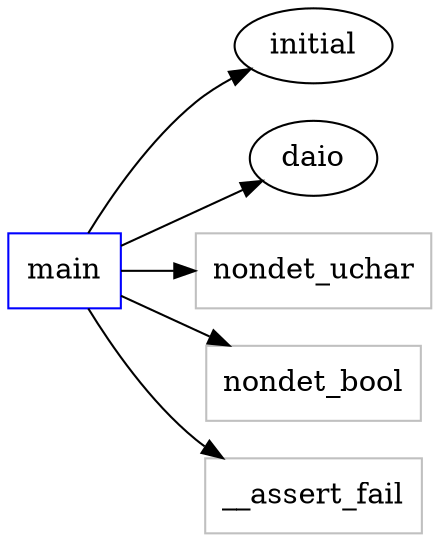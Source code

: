 digraph functioncalls {
rankdir=LR;

main [shape="box", color=blue];
main -> initial;
main -> daio;
nondet_uchar [shape="box", color=grey];
main -> nondet_uchar;
nondet_bool [shape="box", color=grey];
main -> nondet_bool;
__assert_fail [shape="box", color=grey];
main -> __assert_fail;
}
